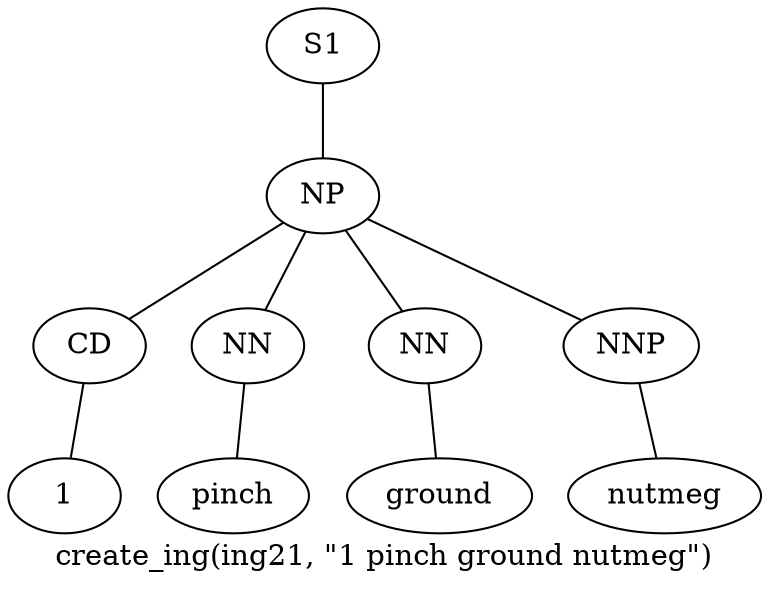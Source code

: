 graph SyntaxGraph {
	label = "create_ing(ing21, \"1 pinch ground nutmeg\")";
	Node0 [label="S1"];
	Node1 [label="NP"];
	Node2 [label="CD"];
	Node3 [label="1"];
	Node4 [label="NN"];
	Node5 [label="pinch"];
	Node6 [label="NN"];
	Node7 [label="ground"];
	Node8 [label="NNP"];
	Node9 [label="nutmeg"];

	Node0 -- Node1;
	Node1 -- Node2;
	Node1 -- Node4;
	Node1 -- Node6;
	Node1 -- Node8;
	Node2 -- Node3;
	Node4 -- Node5;
	Node6 -- Node7;
	Node8 -- Node9;
}